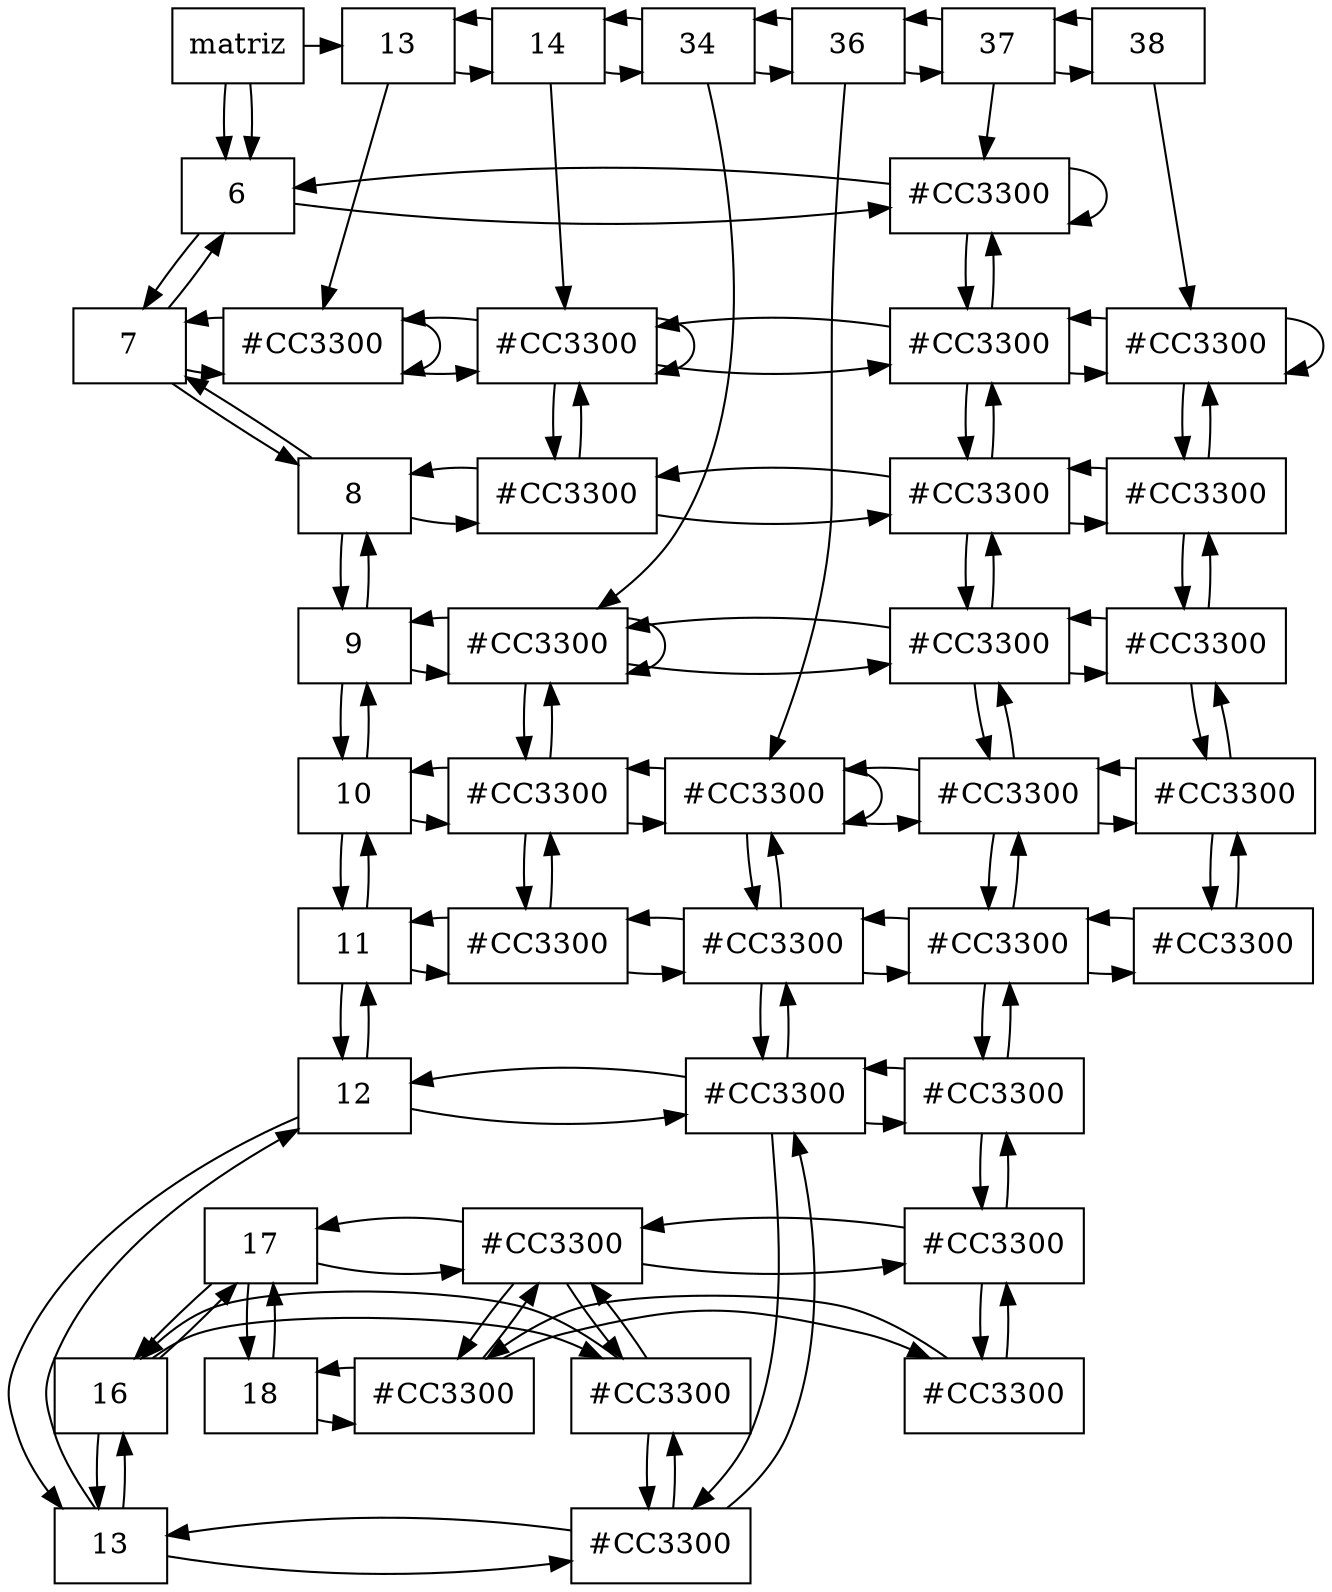 digraph{
node[shape=box];{
rank=min;
matriz;n419225663[label="13"];
n455106597[label="14"];
n675597267[label="34"];
n979840822[label="36"];
n1164299613[label="37"];
n1574747292[label="38"];
}{
rank=same;
n1405681319[label="6"];
n1356166519[label="#CC3300"];
}{
rank=same;
n993088789[label="7"];
n61941427[label="#CC3300"];
n395894180[label="#CC3300"];
n1813867757[label="#CC3300"];
n1572148614[label="#CC3300"];
}{
rank=same;
n1471886397[label="8"];
n102741651[label="#CC3300"];
n23255225[label="#CC3300"];
n1947137078[label="#CC3300"];
}{
rank=same;
n2056924246[label="9"];
n21669560[label="#CC3300"];
n377098552[label="#CC3300"];
n358017157[label="#CC3300"];
}{
rank=same;
n1040551653[label="10"];
n1781432571[label="#CC3300"];
n748404567[label="#CC3300"];
n237729921[label="#CC3300"];
n483110151[label="#CC3300"];
}{
rank=same;
n41733949[label="11"];
n1936501026[label="#CC3300"];
n651573438[label="#CC3300"];
n1739852534[label="#CC3300"];
n55915546[label="#CC3300"];
}{
rank=same;
n359049451[label="12"];
n48394545[label="#CC3300"];
n1162229793[label="#CC3300"];
}{
rank=same;
n1863922039[label="13"];
n1327033743[label="#CC3300"];
}{
rank=same;
n1591899812[label="16"];
n714201705[label="#CC3300"];
}{
rank=same;
n212190405[label="17"];
n72954955[label="#CC3300"];
n1237529906[label="#CC3300"];
}{
rank=same;
n1831206129[label="18"];
n1325702780[label="#CC3300"];
n36835515[label="#CC3300"];
}matriz->n419225663;
n419225663->n455106597;
n455106597->n419225663;
n455106597->n675597267;
n675597267->n455106597;
n675597267->n979840822;
n979840822->n675597267;
n979840822->n1164299613;
n1164299613->n979840822;
n1164299613->n1574747292;
n1574747292->n1164299613;
matriz->n1405681319[rankdir=UD];
n1405681319->n993088789[rankdir=UD];
n993088789->n1405681319;
n993088789->n1471886397[rankdir=UD];
n1471886397->n993088789;
n1471886397->n2056924246[rankdir=UD];
n2056924246->n1471886397;
n2056924246->n1040551653[rankdir=UD];
n1040551653->n2056924246;
n1040551653->n41733949[rankdir=UD];
n41733949->n1040551653;
n41733949->n359049451[rankdir=UD];
n359049451->n41733949;
n359049451->n1863922039[rankdir=UD];
n1863922039->n359049451;
n1863922039->n1591899812[rankdir=UD];
n1591899812->n1863922039;
n1591899812->n212190405[rankdir=UD];
n212190405->n1591899812;
n212190405->n1831206129[rankdir=UD];
n1831206129->n212190405;
matriz->n1405681319[rankdir=UD];
n1405681319->n1356166519;
n1356166519->n1405681319;
n1356166519->n1813867757[rankdir=UD];
n1813867757->n1356166519;
n993088789->n61941427;
n61941427->n993088789;
n61941427->n395894180;
n395894180->n61941427;
n395894180->n1813867757;
n1813867757->n395894180;
n395894180->n102741651[rankdir=UD];
n102741651->n395894180;
n1813867757->n1572148614;
n1572148614->n1813867757;
n1813867757->n23255225[rankdir=UD];
n23255225->n1813867757;
n1572148614->n1947137078[rankdir=UD];
n1947137078->n1572148614;
n1471886397->n102741651;
n102741651->n1471886397;
n102741651->n23255225;
n23255225->n102741651;
n23255225->n1947137078;
n1947137078->n23255225;
n23255225->n377098552[rankdir=UD];
n377098552->n23255225;
n1947137078->n358017157[rankdir=UD];
n358017157->n1947137078;
n2056924246->n21669560;
n21669560->n2056924246;
n21669560->n377098552;
n377098552->n21669560;
n21669560->n1781432571[rankdir=UD];
n1781432571->n21669560;
n377098552->n358017157;
n358017157->n377098552;
n377098552->n237729921[rankdir=UD];
n237729921->n377098552;
n358017157->n483110151[rankdir=UD];
n483110151->n358017157;
n1040551653->n1781432571;
n1781432571->n1040551653;
n1781432571->n748404567;
n748404567->n1781432571;
n1781432571->n1936501026[rankdir=UD];
n1936501026->n1781432571;
n748404567->n237729921;
n237729921->n748404567;
n748404567->n651573438[rankdir=UD];
n651573438->n748404567;
n237729921->n483110151;
n483110151->n237729921;
n237729921->n1739852534[rankdir=UD];
n1739852534->n237729921;
n483110151->n55915546[rankdir=UD];
n55915546->n483110151;
n41733949->n1936501026;
n1936501026->n41733949;
n1936501026->n651573438;
n651573438->n1936501026;
n651573438->n1739852534;
n1739852534->n651573438;
n651573438->n48394545[rankdir=UD];
n48394545->n651573438;
n1739852534->n55915546;
n55915546->n1739852534;
n1739852534->n1162229793[rankdir=UD];
n1162229793->n1739852534;
n359049451->n48394545;
n48394545->n359049451;
n48394545->n1162229793;
n1162229793->n48394545;
n48394545->n1327033743[rankdir=UD];
n1327033743->n48394545;
n1162229793->n1237529906[rankdir=UD];
n1237529906->n1162229793;
n1863922039->n1327033743;
n1327033743->n1863922039;
n1327033743->n714201705[rankdir=UD];
n714201705->n1327033743;
n1591899812->n714201705;
n714201705->n1591899812;
n714201705->n72954955[rankdir=UD];
n72954955->n714201705;
n212190405->n72954955;
n72954955->n212190405;
n72954955->n1237529906;
n1237529906->n72954955;
n72954955->n1325702780[rankdir=UD];
n1325702780->n72954955;
n1237529906->n36835515[rankdir=UD];
n36835515->n1237529906;
n1831206129->n1325702780;
n1325702780->n1831206129;
n1325702780->n36835515;
n36835515->n1325702780;
n419225663->n61941427[rankdir=UD];
n61941427->n61941427;
n455106597->n395894180[rankdir=UD];
n395894180->n395894180;
n675597267->n21669560[rankdir=UD];
n21669560->n21669560;
n979840822->n748404567[rankdir=UD];
n748404567->n748404567;
n1164299613->n1356166519[rankdir=UD];
n1356166519->n1356166519;
n1574747292->n1572148614[rankdir=UD];
n1572148614->n1572148614;
}